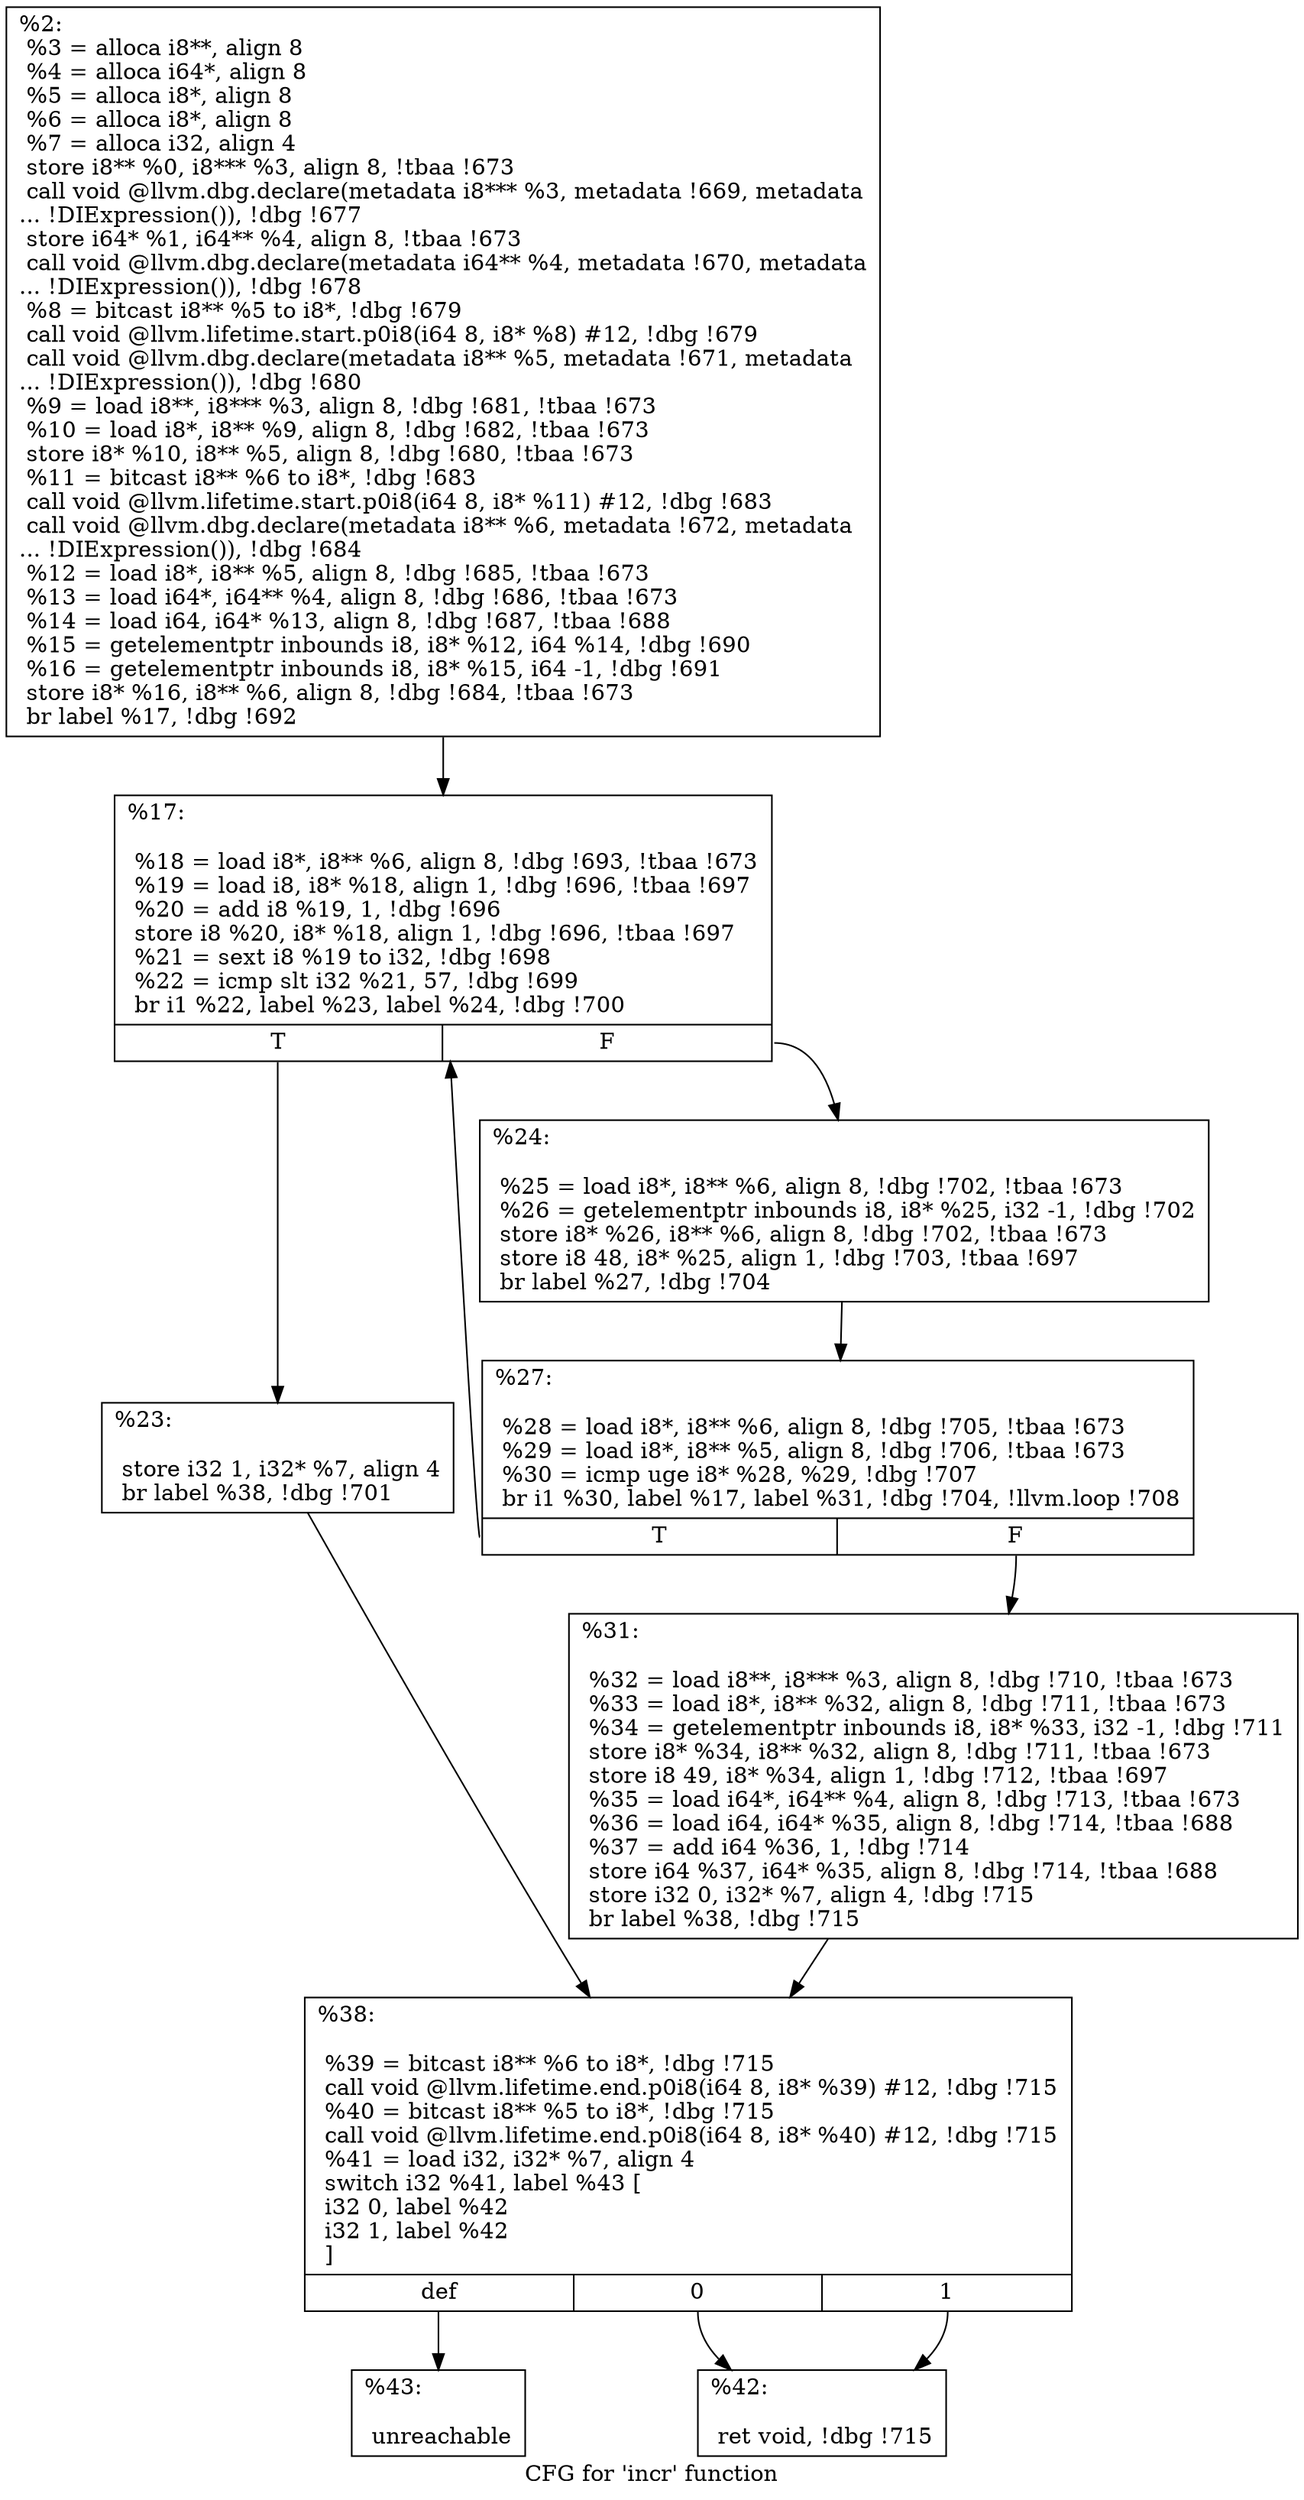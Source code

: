 digraph "CFG for 'incr' function" {
	label="CFG for 'incr' function";

	Node0x1c606e0 [shape=record,label="{%2:\l  %3 = alloca i8**, align 8\l  %4 = alloca i64*, align 8\l  %5 = alloca i8*, align 8\l  %6 = alloca i8*, align 8\l  %7 = alloca i32, align 4\l  store i8** %0, i8*** %3, align 8, !tbaa !673\l  call void @llvm.dbg.declare(metadata i8*** %3, metadata !669, metadata\l... !DIExpression()), !dbg !677\l  store i64* %1, i64** %4, align 8, !tbaa !673\l  call void @llvm.dbg.declare(metadata i64** %4, metadata !670, metadata\l... !DIExpression()), !dbg !678\l  %8 = bitcast i8** %5 to i8*, !dbg !679\l  call void @llvm.lifetime.start.p0i8(i64 8, i8* %8) #12, !dbg !679\l  call void @llvm.dbg.declare(metadata i8** %5, metadata !671, metadata\l... !DIExpression()), !dbg !680\l  %9 = load i8**, i8*** %3, align 8, !dbg !681, !tbaa !673\l  %10 = load i8*, i8** %9, align 8, !dbg !682, !tbaa !673\l  store i8* %10, i8** %5, align 8, !dbg !680, !tbaa !673\l  %11 = bitcast i8** %6 to i8*, !dbg !683\l  call void @llvm.lifetime.start.p0i8(i64 8, i8* %11) #12, !dbg !683\l  call void @llvm.dbg.declare(metadata i8** %6, metadata !672, metadata\l... !DIExpression()), !dbg !684\l  %12 = load i8*, i8** %5, align 8, !dbg !685, !tbaa !673\l  %13 = load i64*, i64** %4, align 8, !dbg !686, !tbaa !673\l  %14 = load i64, i64* %13, align 8, !dbg !687, !tbaa !688\l  %15 = getelementptr inbounds i8, i8* %12, i64 %14, !dbg !690\l  %16 = getelementptr inbounds i8, i8* %15, i64 -1, !dbg !691\l  store i8* %16, i8** %6, align 8, !dbg !684, !tbaa !673\l  br label %17, !dbg !692\l}"];
	Node0x1c606e0 -> Node0x1c60730;
	Node0x1c60730 [shape=record,label="{%17:\l\l  %18 = load i8*, i8** %6, align 8, !dbg !693, !tbaa !673\l  %19 = load i8, i8* %18, align 1, !dbg !696, !tbaa !697\l  %20 = add i8 %19, 1, !dbg !696\l  store i8 %20, i8* %18, align 1, !dbg !696, !tbaa !697\l  %21 = sext i8 %19 to i32, !dbg !698\l  %22 = icmp slt i32 %21, 57, !dbg !699\l  br i1 %22, label %23, label %24, !dbg !700\l|{<s0>T|<s1>F}}"];
	Node0x1c60730:s0 -> Node0x1c60780;
	Node0x1c60730:s1 -> Node0x1c607d0;
	Node0x1c60780 [shape=record,label="{%23:\l\l  store i32 1, i32* %7, align 4\l  br label %38, !dbg !701\l}"];
	Node0x1c60780 -> Node0x1c608c0;
	Node0x1c607d0 [shape=record,label="{%24:\l\l  %25 = load i8*, i8** %6, align 8, !dbg !702, !tbaa !673\l  %26 = getelementptr inbounds i8, i8* %25, i32 -1, !dbg !702\l  store i8* %26, i8** %6, align 8, !dbg !702, !tbaa !673\l  store i8 48, i8* %25, align 1, !dbg !703, !tbaa !697\l  br label %27, !dbg !704\l}"];
	Node0x1c607d0 -> Node0x1c60820;
	Node0x1c60820 [shape=record,label="{%27:\l\l  %28 = load i8*, i8** %6, align 8, !dbg !705, !tbaa !673\l  %29 = load i8*, i8** %5, align 8, !dbg !706, !tbaa !673\l  %30 = icmp uge i8* %28, %29, !dbg !707\l  br i1 %30, label %17, label %31, !dbg !704, !llvm.loop !708\l|{<s0>T|<s1>F}}"];
	Node0x1c60820:s0 -> Node0x1c60730;
	Node0x1c60820:s1 -> Node0x1c60870;
	Node0x1c60870 [shape=record,label="{%31:\l\l  %32 = load i8**, i8*** %3, align 8, !dbg !710, !tbaa !673\l  %33 = load i8*, i8** %32, align 8, !dbg !711, !tbaa !673\l  %34 = getelementptr inbounds i8, i8* %33, i32 -1, !dbg !711\l  store i8* %34, i8** %32, align 8, !dbg !711, !tbaa !673\l  store i8 49, i8* %34, align 1, !dbg !712, !tbaa !697\l  %35 = load i64*, i64** %4, align 8, !dbg !713, !tbaa !673\l  %36 = load i64, i64* %35, align 8, !dbg !714, !tbaa !688\l  %37 = add i64 %36, 1, !dbg !714\l  store i64 %37, i64* %35, align 8, !dbg !714, !tbaa !688\l  store i32 0, i32* %7, align 4, !dbg !715\l  br label %38, !dbg !715\l}"];
	Node0x1c60870 -> Node0x1c608c0;
	Node0x1c608c0 [shape=record,label="{%38:\l\l  %39 = bitcast i8** %6 to i8*, !dbg !715\l  call void @llvm.lifetime.end.p0i8(i64 8, i8* %39) #12, !dbg !715\l  %40 = bitcast i8** %5 to i8*, !dbg !715\l  call void @llvm.lifetime.end.p0i8(i64 8, i8* %40) #12, !dbg !715\l  %41 = load i32, i32* %7, align 4\l  switch i32 %41, label %43 [\l    i32 0, label %42\l    i32 1, label %42\l  ]\l|{<s0>def|<s1>0|<s2>1}}"];
	Node0x1c608c0:s0 -> Node0x1c60960;
	Node0x1c608c0:s1 -> Node0x1c60910;
	Node0x1c608c0:s2 -> Node0x1c60910;
	Node0x1c60910 [shape=record,label="{%42:\l\l  ret void, !dbg !715\l}"];
	Node0x1c60960 [shape=record,label="{%43:\l\l  unreachable\l}"];
}
